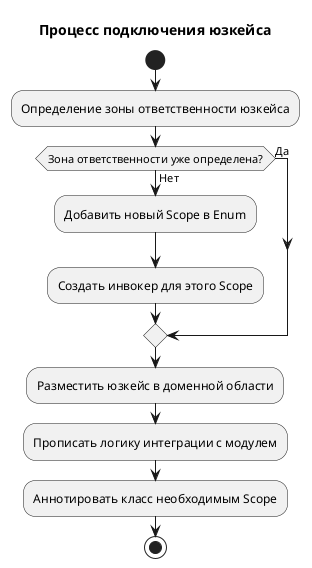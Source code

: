 @startuml

title Процесс подключения юзкейса

start
:Определение зоны ответственности юзкейса;
if (Зона ответственности уже определена?) then (Да)
else (Нет)
:Добавить новый Scope в Enum;
:Создать инвокер для этого Scope;
endif

:Разместить юзкейс в доменной области;
:Прописать логику интеграции с модулем;
:Аннотировать класс необходимым Scope;
stop
@enduml

